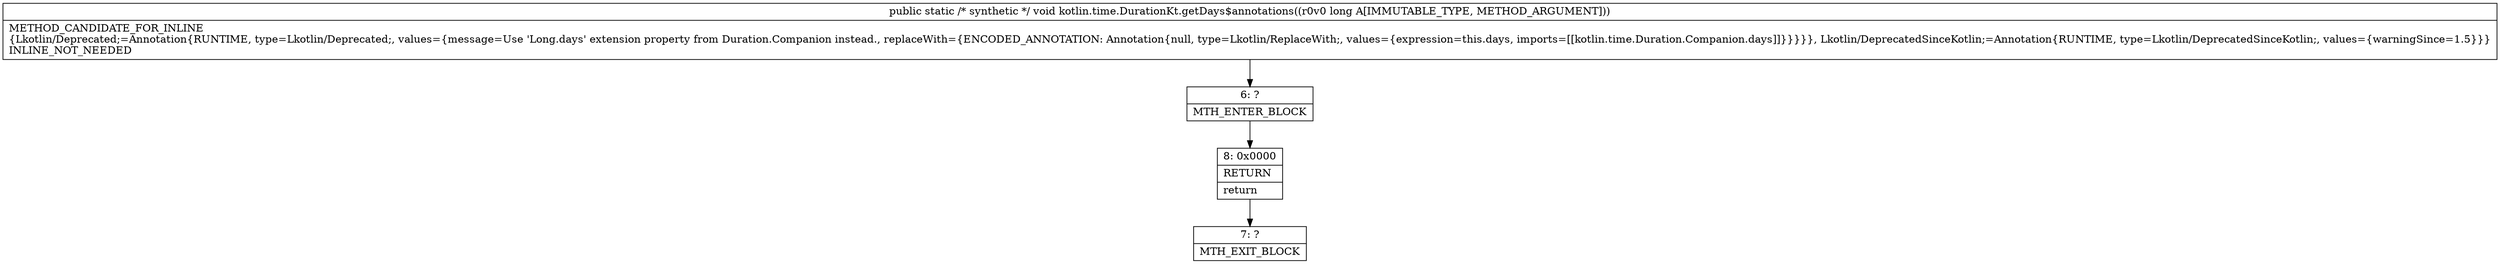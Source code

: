digraph "CFG forkotlin.time.DurationKt.getDays$annotations(J)V" {
Node_6 [shape=record,label="{6\:\ ?|MTH_ENTER_BLOCK\l}"];
Node_8 [shape=record,label="{8\:\ 0x0000|RETURN\l|return\l}"];
Node_7 [shape=record,label="{7\:\ ?|MTH_EXIT_BLOCK\l}"];
MethodNode[shape=record,label="{public static \/* synthetic *\/ void kotlin.time.DurationKt.getDays$annotations((r0v0 long A[IMMUTABLE_TYPE, METHOD_ARGUMENT]))  | METHOD_CANDIDATE_FOR_INLINE\l\{Lkotlin\/Deprecated;=Annotation\{RUNTIME, type=Lkotlin\/Deprecated;, values=\{message=Use 'Long.days' extension property from Duration.Companion instead., replaceWith=\{ENCODED_ANNOTATION: Annotation\{null, type=Lkotlin\/ReplaceWith;, values=\{expression=this.days, imports=[[kotlin.time.Duration.Companion.days]]\}\}\}\}\}, Lkotlin\/DeprecatedSinceKotlin;=Annotation\{RUNTIME, type=Lkotlin\/DeprecatedSinceKotlin;, values=\{warningSince=1.5\}\}\}\lINLINE_NOT_NEEDED\l}"];
MethodNode -> Node_6;Node_6 -> Node_8;
Node_8 -> Node_7;
}

